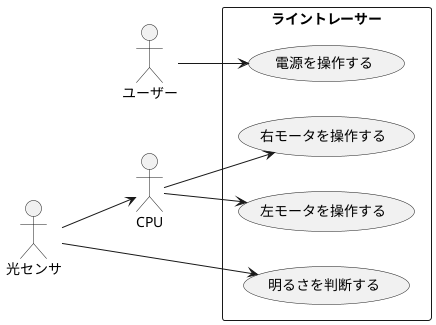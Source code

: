 @startuml
left to right direction
actor ユーザー as a
actor 光センサ as b
actor CPU as c
rectangle ライントレーサー {
usecase 電源を操作する as d
usecase 明るさを判断する as e
usecase 右モータを操作する as f
usecase 左モータを操作する as g
}
a-->d
b-->e
b-->c
c-->f
c-->g
@enduml
